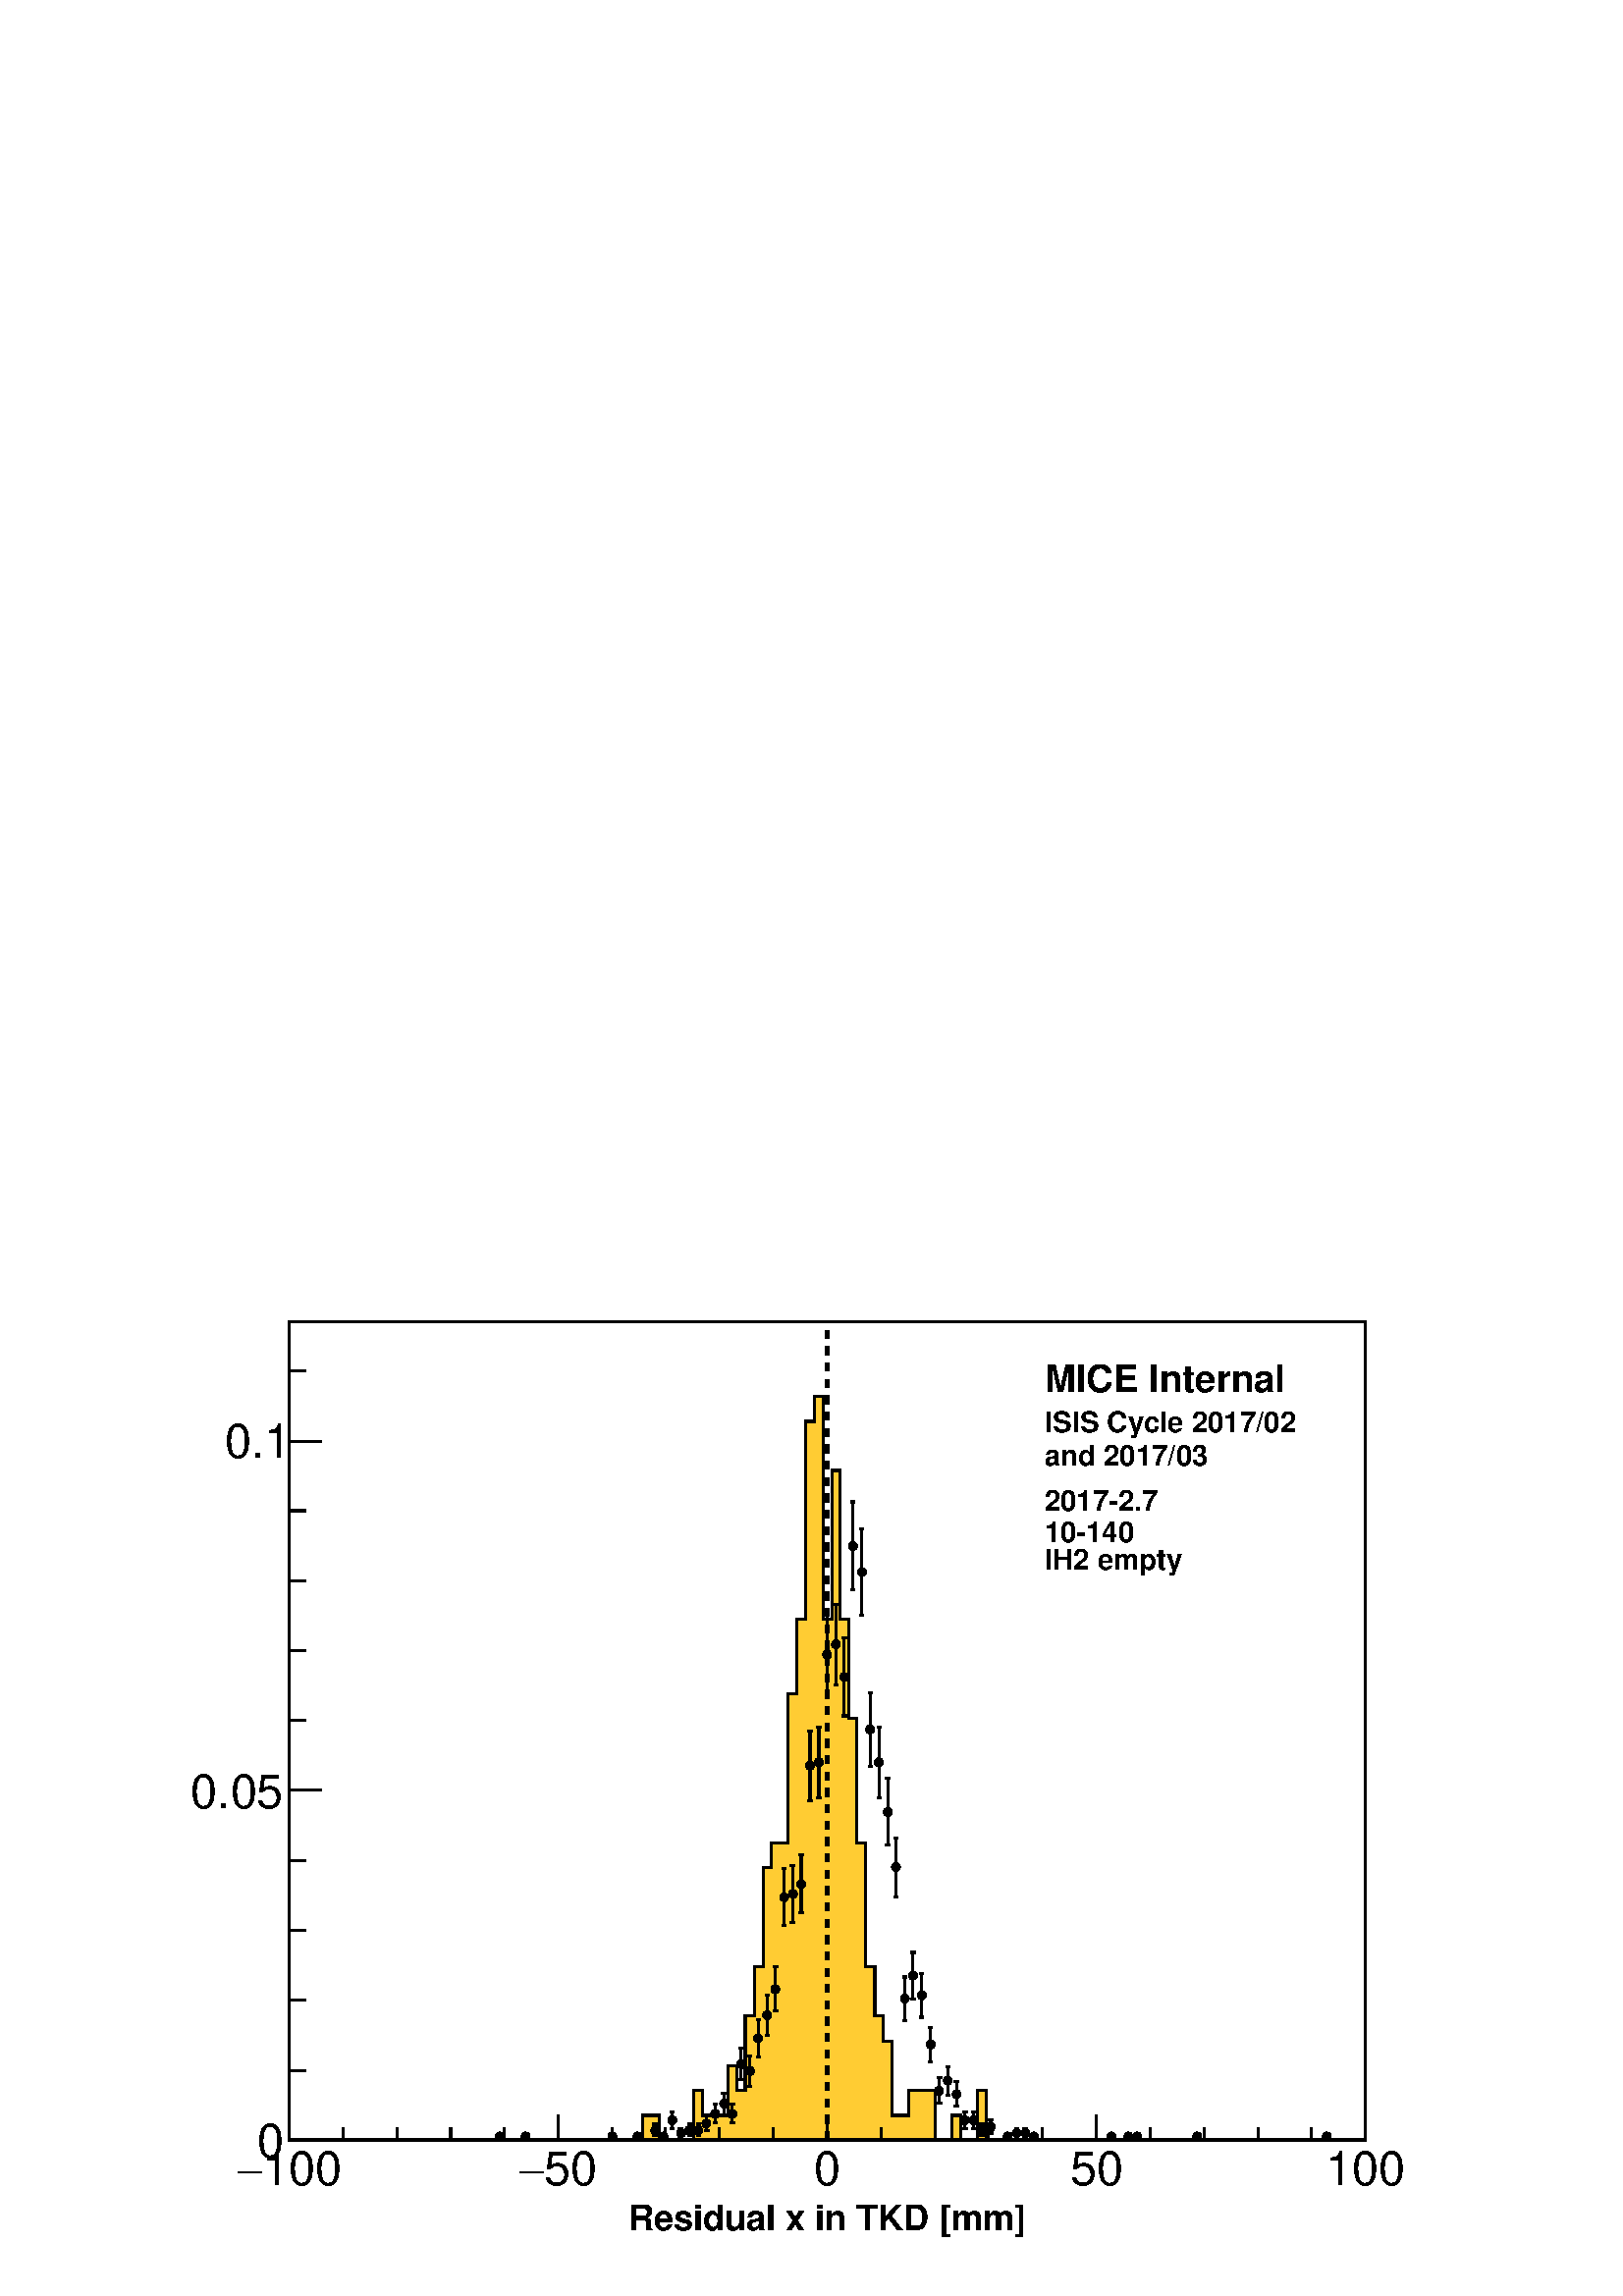 %!PS-Adobe-2.0 EPSF-2.0
%%BoundingBox:  0 0 567 395
%%EndComments
%%BeginProlog
80 dict begin
/s {stroke} def /l {lineto} def /m {moveto} def /t {translate} def
/r {rotate} def /rl {roll}  def /R {repeat} def
/d {rlineto} def /rm {rmoveto} def /gr {grestore} def /f {eofill} def
/c {setrgbcolor} def /black {0 setgray} def /sd {setdash} def
/cl {closepath} def /sf {scalefont setfont} def /lw {setlinewidth} def
/box {m dup 0 exch d exch 0 d 0 exch neg d cl} def
/NC{systemdict begin initclip end}def/C{NC box clip newpath}def
/bl {box s} def /bf {gsave box gsave f grestore 1 lw [] 0 sd s grestore} def /Y { 0 exch d} def /X { 0 d} def 
/K {{pop pop 0 moveto} exch kshow} bind def
/ita {/ang 15 def gsave [1 0 ang dup sin exch cos div 1 0 0] concat} def 
/mp {newpath /y exch def /x exch def} def
/side {[w .77 mul w .23 mul] .385 w mul sd w 0 l currentpoint t -144 r} def
/mr {mp x y w2 0 360 arc} def /m24 {mr s} def /m20 {mr f} def
/mb {mp x y w2 add m w2 neg 0 d 0 w neg d w 0 d 0 w d cl} def
/mt {mp x y w2 add m w2 neg w neg d w 0 d cl} def
/m21 {mb f} def /m25 {mb s} def /m22 {mt f} def /m26{mt s} def
/m23 {mp x y w2 sub m w2 w d w neg 0 d cl f} def
/m27 {mp x y w2 add m w3 neg w2 neg d w3 w2 neg d w3 w2 d cl s} def
/m28 {mp x w2 sub y w2 sub w3 add m w3 0 d  0 w3 neg d w3 0 d 0 w3 d w3 0 d  0 w3 d w3 neg 0 d 0 w3 d w3 neg 0 d 0 w3 neg d w3 neg 0 d cl s } def
/m29 {mp gsave x w2 sub y w2 add w3 sub m currentpoint t 4 {side} repeat cl fill gr} def
/m30 {mp gsave x w2 sub y w2 add w3 sub m currentpoint t 4 {side} repeat cl s gr} def
/m31 {mp x y w2 sub m 0 w d x w2 sub y m w 0 d x w2 sub y w2 add m w w neg d x w2 sub y w2 sub m w w d s} def
/m32 {mp x y w2 sub m w2 w d w neg 0 d cl s} def
/m33 {mp x y w2 add m w3 neg w2 neg d w3 w2 neg d w3 w2 d cl f} def
/m34 {mp x w2 sub y w2 sub w3 add m w3 0 d  0 w3 neg d w3 0 d 0 w3 d w3 0 d  0 w3 d w3 neg 0 d 0 w3 d w3 neg 0 d 0 w3 neg d w3 neg 0 d cl f } def
/m2 {mp x y w2 sub m 0 w d x w2 sub y m w 0 d s} def
/m5 {mp x w2 sub y w2 sub m w w d x w2 sub y w2 add m w w neg d s} def
/reEncode {exch findfont dup length dict begin {1 index /FID eq  {pop pop} {def} ifelse } forall /Encoding exch def currentdict end dup /FontName get exch definefont pop } def [/Times-Bold /Times-Italic /Times-BoldItalic /Helvetica /Helvetica-Oblique
 /Helvetica-Bold /Helvetica-BoldOblique /Courier /Courier-Oblique /Courier-Bold /Courier-BoldOblique /Times-Roman /AvantGarde-Book /AvantGarde-BookOblique /AvantGarde-Demi /AvantGarde-DemiOblique /Bookman-Demi /Bookman-DemiItalic /Bookman-Light
 /Bookman-LightItalic /Helvetica-Narrow /Helvetica-Narrow-Bold /Helvetica-Narrow-BoldOblique /Helvetica-Narrow-Oblique /NewCenturySchlbk-Roman /NewCenturySchlbk-Bold /NewCenturySchlbk-BoldItalic /NewCenturySchlbk-Italic /Palatino-Bold
 /Palatino-BoldItalic /Palatino-Italic /Palatino-Roman ] {ISOLatin1Encoding reEncode } forall
%%EndProlog
%%BeginSetup
%%EndSetup
newpath  gsave  .25 .25 scale  gsave  0 0 t black[  ] 0 sd 3 lw 1 1 1 c 2268 1579 0 0 bf black 1 1 1 c 1973 1500 227 79 bf black 1 1 1 c 1578 1200 424 229 bf black 1578 1200 424 229 bl 1 1 1 c 1578 1200 424 229 bf black 1578 1200 424 229 bl 1 0.8 0.2
 c black 1 0.8 0.2 c 424 229 m 518 X 36 Y 25 X -36 Y 51 X 73 Y 12 X -37 Y 38 X 73 Y 13 X -36 Y 12 X 109 Y 13 X 72 Y 13 X 146 Y 12 X 36 Y 25 X 218 Y 13 X 110 Y 13 X 290 Y 12 X 37 Y 13 X -327 Y 13 X 218 Y 12 X -218 Y 13 X -146 Y 12 X -182 Y 13 X -182 Y
 13 X -72 Y 12 X -37 Y 13 X -109 Y 25 X 37 Y 38 X -73 Y 25 X 36 Y 13 X -36 Y 25 X 73 Y 13 X -73 Y 555 X f black 1 0.8 0.2 c black 424 229 m 518 X 36 Y 25 X -36 Y 51 X 73 Y 12 X -37 Y 38 X 73 Y 13 X -36 Y 12 X 109 Y 13 X 72 Y 13 X 146 Y 12 X 36 Y 25 X
 218 Y 13 X 110 Y 13 X 290 Y 12 X 37 Y 13 X -327 Y 13 X 218 Y 12 X -218 Y 13 X -146 Y 12 X -182 Y 13 X -182 Y 13 X -72 Y 12 X -37 Y 13 X -109 Y 25 X 37 Y 38 X -73 Y 25 X 36 Y 13 X -36 Y 25 X 73 Y 13 X -73 Y 555 X s 424 229 m 1578 X s 424 265 m -36 Y
 s 503 247 m -18 Y s 582 247 m -18 Y s 661 247 m -18 Y s 740 247 m -18 Y s 819 265 m -36 Y s 898 247 m -18 Y s 976 247 m -18 Y s 1055 247 m -18 Y s 1134 247 m -18 Y s 1213 265 m -36 Y s 1292 247 m -18 Y s 1371 247 m -18 Y s 1450 247 m -18 Y s 1529
 247 m -18 Y s 1608 265 m -36 Y s 1687 247 m -18 Y s 1766 247 m -18 Y s 1845 247 m -18 Y s 1923 247 m -18 Y s 2002 265 m -36 Y s
 gsave  1973 1500 227 79 C 384.992 162.444 t 0 r /Helvetica findfont 69.881 sf 0 0 m (100) show NC gr 
 gsave  1973 1500 227 79 C 347.63 162.444 t 0 r /Symbol findfont 69.881 sf 0 0 m (-) show NC gr 
 gsave  1973 1500 227 79 C 797.599 162.444 t 0 r /Helvetica findfont 69.881 sf 0 0 m (50) show NC gr 
 gsave  1973 1500 227 79 C 760.237 162.444 t 0 r /Symbol findfont 69.881 sf 0 0 m (-) show NC gr 
 gsave  1973 1500 227 79 C 1193.96 162.444 t 0 r /Helvetica findfont 69.881 sf 0 0 m (0) show NC gr 
 gsave  1973 1500 227 79 C 1569.21 162.444 t 0 r /Helvetica findfont 69.881 sf 0 0 m (50) show NC gr 
 gsave  1973 1500 227 79 C 1944.45 162.444 t 0 r /Helvetica findfont 69.881 sf 0 0 m (100) show NC gr  424 229 m 1200 Y s 471 229 m -47 X s 448 331 m -24 X s 448 434 m -24 X s 448 537 m -24 X s 448 639 m -24 X s 471 742 m -47 X s 448 844 m -24 X s
 448 947 m -24 X s 448 1049 m -24 X s 448 1152 m -24 X s 471 1254 m -47 X s 471 1254 m -47 X s 448 1357 m -24 X s
 gsave  1973 1500 227 79 C 376.87 203.055 t 0 r /Helvetica findfont 69.881 sf 0 0 m (0) show NC gr 
 gsave  1973 1500 227 79 C 279.403 716.378 t 0 r /Helvetica findfont 69.881 sf 0 0 m (0.05) show NC gr 
 gsave  1973 1500 227 79 C 329.761 1229.7 t 0 r /Helvetica findfont 69.881 sf 0 0 m (0.1) show NC gr  /w 13 def /w2 {w 2 div} def /w3 {w 3 div} def 733 234 m20 771 234 m20 898 234 m20 935 234 m20 961 235 m 2 Y s 961 250 m 2 Y s 957 235 m 7 X s 957
 252 m 7 X s 961 243 m20 973 234 m20 986 246 m 5 Y s 986 264 m 6 Y s 983 246 m 6 X s 983 270 m 6 X s 986 258 m20 999 232 m s 999 245 m s 995 232 m 7 X s 995 245 m 7 X s 999 239 m20 1011 235 m 2 Y s 1011 250 m 2 Y s 1008 235 m 6 X s 1008 252 m 6 X s
 1011 243 m20 1024 235 m 2 Y s 1024 250 m 2 Y s 1021 235 m 6 X s 1021 252 m 6 X s 1024 243 m20 1036 242 m 5 Y s 1036 260 m 4 Y s 1033 242 m 7 X s 1033 264 m 7 X s 1036 253 m20 1049 254 m 7 Y s 1049 274 m 7 Y s 1046 254 m 6 X s 1046 281 m 6 X s 1049
 267 m20 1062 266 m 9 Y s 1062 288 m 10 Y s 1058 266 m 7 X s 1058 298 m 7 X s 1062 282 m20 1074 254 m 7 Y s 1074 274 m 7 Y s 1071 254 m 7 X s 1071 281 m 7 X s 1074 267 m20 1087 317 m 16 Y s 1087 346 m 17 Y s 1084 317 m 6 X s 1084 363 m 6 X s 1087 340
 m20 1100 308 m 16 Y s 1100 337 m 15 Y s 1096 308 m 7 X s 1096 352 m 7 X s 1100 330 m20 1112 351 m 21 Y s 1112 385 m 20 Y s 1109 351 m 6 X s 1109 405 m 6 X s 1112 378 m20 1125 382 m 23 Y s 1125 418 m 24 Y s 1122 382 m 6 X s 1122 442 m 6 X s 1125 412
 m20 1137 418 m 26 Y s 1137 457 m 26 Y s 1134 418 m 7 X s 1134 483 m 7 X s 1137 450 m20 1150 544 m 35 Y s 1150 592 m 35 Y s 1147 544 m 6 X s 1147 627 m 6 X s 1150 585 m20 1163 548 m 36 Y s 1163 597 m 35 Y s 1159 548 m 7 X s 1159 632 m 7 X s 1163 590
 m20 1175 562 m 36 Y s 1175 611 m 36 Y s 1172 562 m 7 X s 1172 647 m 7 X s 1175 604 m20 1188 726 m 45 Y s 1188 784 m 45 Y s 1185 726 m 6 X s 1185 829 m 6 X s 1188 778 m20 1201 731 m 45 Y s 1201 789 m 45 Y s 1197 731 m 7 X s 1197 834 m 7 X s 1201 783
 m20 1213 883 m 52 Y s 1213 948 m 52 Y s 1210 883 m 6 X s 1210 1000 m 6 X s 1213 941 m20 1226 897 m 52 Y s 1226 962 m 53 Y s 1223 897 m 6 X s 1223 1015 m 6 X s 1226 956 m20 1238 851 m 50 Y s 1238 914 m 51 Y s 1235 851 m 7 X s 1235 965 m 7 X s 1238
 908 m20 1251 1036 m 58 Y s 1251 1107 m 58 Y s 1248 1036 m 6 X s 1248 1165 m 6 X s 1251 1100 m20 1264 999 m 56 Y s 1264 1068 m 57 Y s 1260 999 m 7 X s 1260 1125 m 7 X s 1264 1062 m20 1276 777 m 47 Y s 1276 837 m 48 Y s 1273 777 m 7 X s 1273 885 m 7 X
 s 1276 831 m20 1289 731 m 45 Y s 1289 789 m 45 Y s 1286 731 m 6 X s 1286 834 m 6 X s 1289 783 m20 1302 662 m 42 Y s 1302 717 m 42 Y s 1298 662 m 7 X s 1298 759 m 7 X s 1302 710 m20 1314 585 m 37 Y s 1314 635 m 37 Y s 1311 585 m 6 X s 1311 672 m 6 X
 s 1314 629 m20 1327 404 m 25 Y s 1327 442 m 26 Y s 1324 404 m 6 X s 1324 468 m 6 X s 1327 436 m20 1339 436 m 27 Y s 1339 476 m 28 Y s 1336 436 m 7 X s 1336 504 m 7 X s 1339 470 m20 1352 409 m 25 Y s 1352 447 m 26 Y s 1349 409 m 6 X s 1349 473 m 6 X
 s 1352 441 m20 1365 343 m 19 Y s 1365 375 m 19 Y s 1361 343 m 7 X s 1361 394 m 7 X s 1365 369 m20 1377 283 m 12 Y s 1377 308 m 12 Y s 1374 283 m 7 X s 1374 320 m 7 X s 1377 301 m20 1390 295 m 14 Y s 1390 322 m 14 Y s 1387 295 m 6 X s 1387 336 m 6 X
 s 1390 316 m20 1403 278 m 12 Y s 1403 303 m 11 Y s 1399 278 m 7 X s 1399 314 m 7 X s 1403 296 m20 1415 246 m 5 Y s 1415 264 m 6 Y s 1412 246 m 7 X s 1412 270 m 7 X s 1415 258 m20 1428 246 m 5 Y s 1428 264 m 6 Y s 1425 246 m 6 X s 1425 270 m 6 X s
 1428 258 m20 1441 235 m 2 Y s 1441 250 m 2 Y s 1437 235 m 7 X s 1437 252 m 7 X s 1441 243 m20 1453 239 m 3 Y s 1453 255 m 3 Y s 1450 239 m 6 X s 1450 258 m 6 X s 1453 248 m20 1478 234 m20 1491 232 m s 1491 245 m s 1488 232 m 6 X s 1488 245 m 6 X s
 1491 239 m20 1504 232 m s 1504 245 m s 1500 232 m 7 X s 1500 245 m 7 X s 1504 239 m20 1516 234 m20 1630 234 m20 1655 234 m20 1668 234 m20 1756 234 m20 1946 234 m20[ 12 12] 0 sd 6 lw 1213 229 m 1200 Y s[  ] 0 sd 3 lw 1 1 1 c 474 135 1509 1279 bf
 black
 gsave  1973 1500 227 79 C 1531.85 1325.54 t 0 r /Helvetica-Bold findfont 55.255 sf 0 0 m (MICE Internal) show NC gr  1 1 1 c 474 90 1509 1211 bf black
 gsave  1973 1500 227 79 C 1531.85 1267.06 t 0 r /Helvetica-Bold findfont 42.254 sf 0 0 m (ISIS Cycle 2017/02) show NC gr 
 gsave  1973 1500 227 79 C 1531.85 1218.33 t 0 r /Helvetica-Bold findfont 42.254 sf 0 0 m (and 2017/03) show NC gr  1 1 1 c 474 135 1509 1054 bf black
 gsave  1973 1500 227 79 C 1531.85 1151.73 t 0 r /Helvetica-Bold findfont 42.254 sf 0 0 m (2017\2552.7) show NC gr 
 gsave  1973 1500 227 79 C 1531.85 1106.24 t 0 r /Helvetica-Bold findfont 42.254 sf 0 0 m (10\255140) show NC gr 
 gsave  1973 1500 227 79 C 1531.85 1065.63 t 0 r /Helvetica-Bold findfont 42.254 sf 0 0 m (lH2 empty) show NC gr  1 1 1 c 1973 126 227 32 bf black
 gsave  2268 1579 0 0 C 921.057 95.842 t 0 r /Helvetica-Bold findfont 51.982 sf 0 0 m (Residual x in TKD [mm]) show NC gr 
 gr  gr showpage
end
%%EOF
